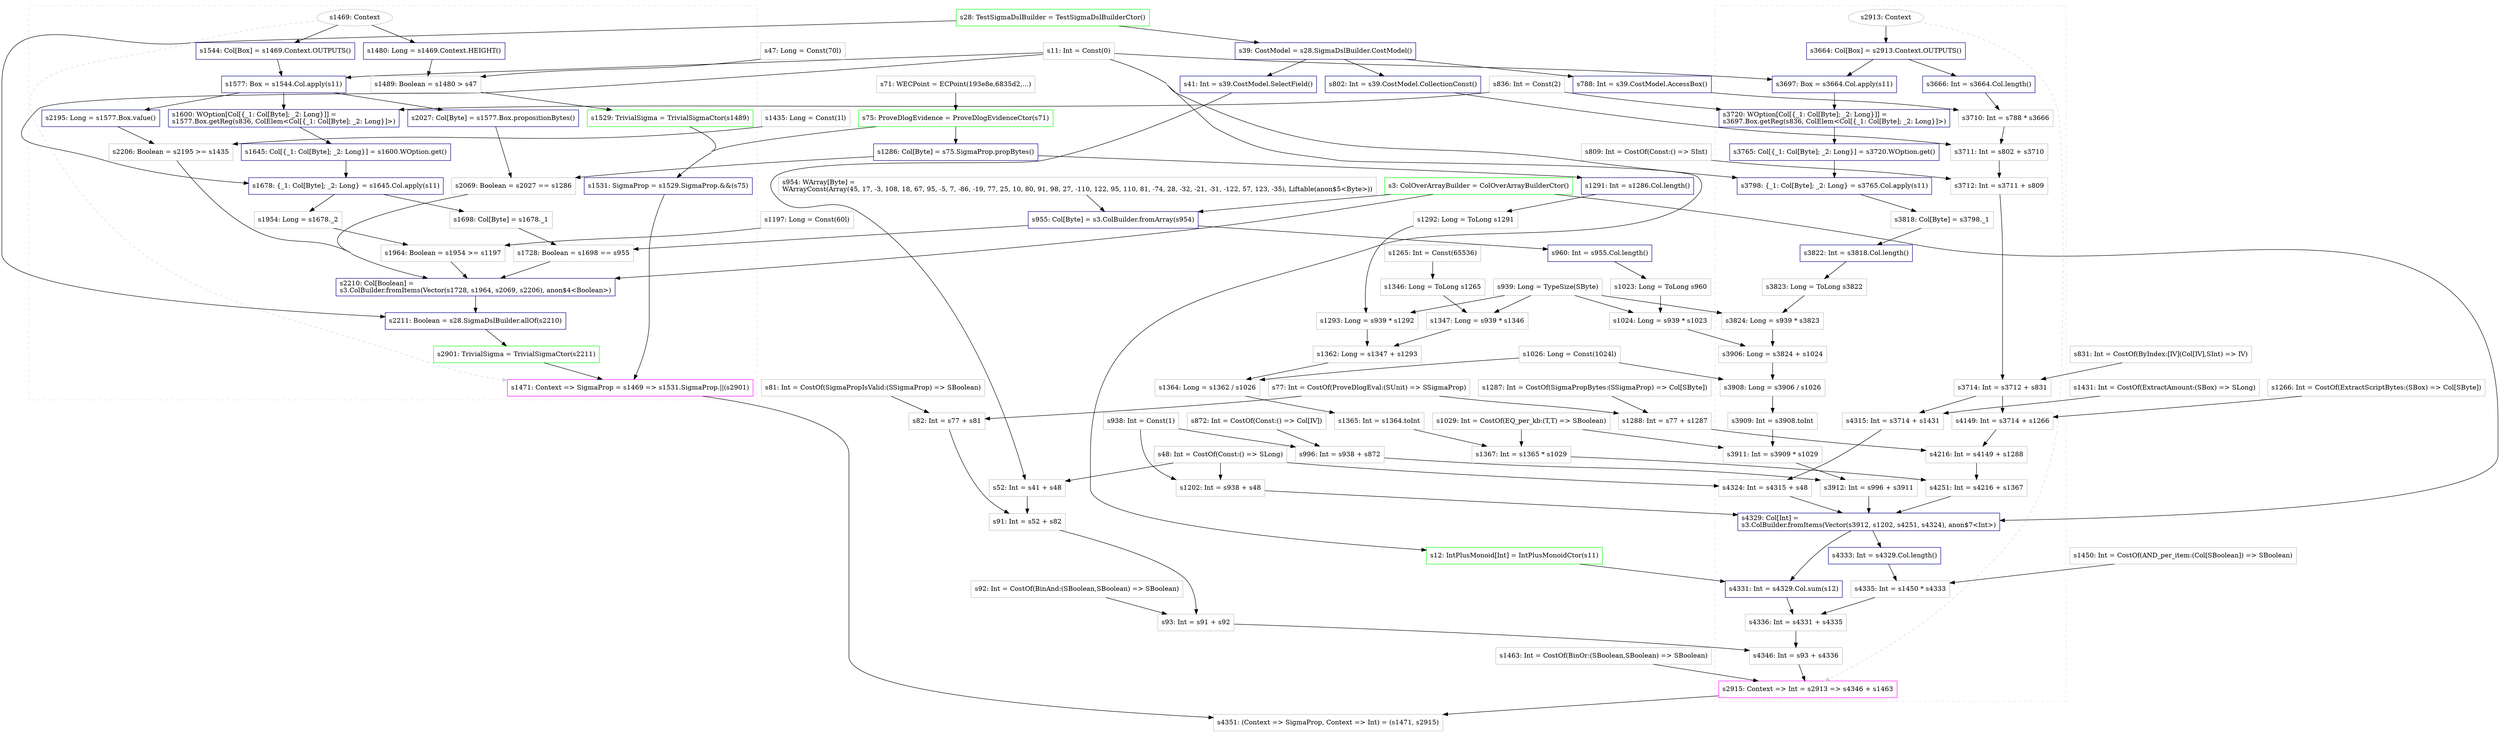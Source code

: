 digraph "tokenBuyer_verify" {
concentrate=true
node [style=filled, fillcolor=orangered]

"s28" [
label="s28: TestSigmaDslBuilder = TestSigmaDslBuilderCtor()"
shape=box, color=green, tooltip="s28:TestSigmaDslBuilder", style=filled, fillcolor=white
]
"s71" [
label="s71: WECPoint = ECPoint(193e8e,6835d2,...)"
shape=box, color=gray, tooltip="s71:WECPoint", style=filled, fillcolor=white
]
"s75" [
label="s75: ProveDlogEvidence = ProveDlogEvidenceCtor(s71)"
shape=box, color=green, tooltip="s75:ProveDlogEvidence", style=filled, fillcolor=white
]
"s1286" [
label="s1286: Col[Byte] = s75.SigmaProp.propBytes()"
shape=box, color=darkblue, tooltip="s1286:Col[Byte]", style=filled, fillcolor=white
]
"s1435" [
label="s1435: Long = Const(1l)"
shape=box, color=gray, tooltip="s1435:Long", style=filled, fillcolor=white
]
"s3" [
label="s3: ColOverArrayBuilder = ColOverArrayBuilderCtor()"
shape=box, color=green, tooltip="s3:ColOverArrayBuilder", style=filled, fillcolor=white
]
"s836" [
label="s836: Int = Const(2)"
shape=box, color=gray, tooltip="s836:Int", style=filled, fillcolor=white
]
"s11" [
label="s11: Int = Const(0)"
shape=box, color=gray, tooltip="s11:Int", style=filled, fillcolor=white
]
"s1197" [
label="s1197: Long = Const(60l)"
shape=box, color=gray, tooltip="s1197:Long", style=filled, fillcolor=white
]
"s954" [
label="s954: WArray[Byte] =\lWArrayConst(Array(45, 17, -3, 108, 18, 67, 95, -5, 7, -86, -19, 77, 25, 10, 80, 91, 98, 27, -110, 122, 95, 110, 81, -74, 28, -32, -21, -31, -122, 57, 123, -35), Liftable(anon$5<Byte>))\l"
shape=box, color=gray, tooltip="s954:WArray[Byte]", style=filled, fillcolor=white
]
"s955" [
label="s955: Col[Byte] = s3.ColBuilder.fromArray(s954)"
shape=box, color=darkblue, tooltip="s955:Col[Byte]", style=filled, fillcolor=white
]
"s47" [
label="s47: Long = Const(70l)"
shape=box, color=gray, tooltip="s47:Long", style=filled, fillcolor=white
]
subgraph cluster_s1471 {
style=dashed; color="#FFCCFF"
"s1469" [
label="s1469: Context"
shape=oval, color=gray, tooltip="s1469:Context", style=filled, fillcolor=white
]
"s1471" [
label="s1471: Context => SigmaProp = s1469 => s1531.SigmaProp.||(s2901)"
shape=box, color=magenta, tooltip="s1471:Context => SigmaProp", style=filled, fillcolor=white
]
{rank=source; s1469}
"s1480" [
label="s1480: Long = s1469.Context.HEIGHT()"
shape=box, color=darkblue, tooltip="s1480:Long", style=filled, fillcolor=white
]
"s1489" [
label="s1489: Boolean = s1480 > s47"
shape=box, color=gray, tooltip="s1489:Boolean", style=filled, fillcolor=white
]
"s1529" [
label="s1529: TrivialSigma = TrivialSigmaCtor(s1489)"
shape=box, color=green, tooltip="s1529:TrivialSigma", style=filled, fillcolor=white
]
"s1531" [
label="s1531: SigmaProp = s1529.SigmaProp.&&(s75)"
shape=box, color=darkblue, tooltip="s1531:SigmaProp", style=filled, fillcolor=white
]
"s1544" [
label="s1544: Col[Box] = s1469.Context.OUTPUTS()"
shape=box, color=darkblue, tooltip="s1544:Col[Box]", style=filled, fillcolor=white
]
"s1577" [
label="s1577: Box = s1544.Col.apply(s11)"
shape=box, color=darkblue, tooltip="s1577:Box", style=filled, fillcolor=white
]
"s1600" [
label="s1600: WOption[Col[{_1: Col[Byte]; _2: Long}]] =\ls1577.Box.getReg(s836, ColElem<Col[{_1: Col[Byte]; _2: Long}]>)\l"
shape=box, color=darkblue, tooltip="s1600:WOption[Col[{_1: Col[Byte]; _2: Long}]]", style=filled, fillcolor=white
]
"s1645" [
label="s1645: Col[{_1: Col[Byte]; _2: Long}] = s1600.WOption.get()"
shape=box, color=darkblue, tooltip="s1645:Col[{_1: Col[Byte]; _2: Long}]", style=filled, fillcolor=white
]
"s1678" [
label="s1678: {_1: Col[Byte]; _2: Long} = s1645.Col.apply(s11)"
shape=box, color=darkblue, tooltip="s1678:{_1: Col[Byte]; _2: Long}", style=filled, fillcolor=white
]
"s1698" [
label="s1698: Col[Byte] = s1678._1"
shape=box, color=gray, tooltip="s1698:Col[Byte]", style=filled, fillcolor=white
]
"s1728" [
label="s1728: Boolean = s1698 == s955"
shape=box, color=gray, tooltip="s1728:Boolean", style=filled, fillcolor=white
]
"s1954" [
label="s1954: Long = s1678._2"
shape=box, color=gray, tooltip="s1954:Long", style=filled, fillcolor=white
]
"s1964" [
label="s1964: Boolean = s1954 >= s1197"
shape=box, color=gray, tooltip="s1964:Boolean", style=filled, fillcolor=white
]
"s2027" [
label="s2027: Col[Byte] = s1577.Box.propositionBytes()"
shape=box, color=darkblue, tooltip="s2027:Col[Byte]", style=filled, fillcolor=white
]
"s2069" [
label="s2069: Boolean = s2027 == s1286"
shape=box, color=gray, tooltip="s2069:Boolean", style=filled, fillcolor=white
]
"s2195" [
label="s2195: Long = s1577.Box.value()"
shape=box, color=darkblue, tooltip="s2195:Long", style=filled, fillcolor=white
]
"s2206" [
label="s2206: Boolean = s2195 >= s1435"
shape=box, color=gray, tooltip="s2206:Boolean", style=filled, fillcolor=white
]
"s2210" [
label="s2210: Col[Boolean] =\ls3.ColBuilder.fromItems(Vector(s1728, s1964, s2069, s2206), anon$4<Boolean>)\l"
shape=box, color=darkblue, tooltip="s2210:Col[Boolean]", style=filled, fillcolor=white
]
"s2211" [
label="s2211: Boolean = s28.SigmaDslBuilder.allOf(s2210)"
shape=box, color=darkblue, tooltip="s2211:Boolean", style=filled, fillcolor=white
]
"s2901" [
label="s2901: TrivialSigma = TrivialSigmaCtor(s2211)"
shape=box, color=green, tooltip="s2901:TrivialSigma", style=filled, fillcolor=white
]
{rank=sink; s1471}
}
"s809" [
label="s809: Int = CostOf(Const:() => SInt)"
shape=box, color=gray, tooltip="s809:Int", style=filled, fillcolor=white
]
"s939" [
label="s939: Long = TypeSize(SByte)"
shape=box, color=gray, tooltip="s939:Long", style=filled, fillcolor=white
]
"s960" [
label="s960: Int = s955.Col.length()"
shape=box, color=darkblue, tooltip="s960:Int", style=filled, fillcolor=white
]
"s1023" [
label="s1023: Long = ToLong s960"
shape=box, color=gray, tooltip="s1023:Long", style=filled, fillcolor=white
]
"s1024" [
label="s1024: Long = s939 * s1023"
shape=box, color=gray, tooltip="s1024:Long", style=filled, fillcolor=white
]
"s39" [
label="s39: CostModel = s28.SigmaDslBuilder.CostModel()"
shape=box, color=darkblue, tooltip="s39:CostModel", style=filled, fillcolor=white
]
"s802" [
label="s802: Int = s39.CostModel.CollectionConst()"
shape=box, color=darkblue, tooltip="s802:Int", style=filled, fillcolor=white
]
"s41" [
label="s41: Int = s39.CostModel.SelectField()"
shape=box, color=darkblue, tooltip="s41:Int", style=filled, fillcolor=white
]
"s48" [
label="s48: Int = CostOf(Const:() => SLong)"
shape=box, color=gray, tooltip="s48:Int", style=filled, fillcolor=white
]
"s52" [
label="s52: Int = s41 + s48"
shape=box, color=gray, tooltip="s52:Int", style=filled, fillcolor=white
]
"s77" [
label="s77: Int = CostOf(ProveDlogEval:(SUnit) => SSigmaProp)"
shape=box, color=gray, tooltip="s77:Int", style=filled, fillcolor=white
]
"s81" [
label="s81: Int = CostOf(SigmaPropIsValid:(SSigmaProp) => SBoolean)"
shape=box, color=gray, tooltip="s81:Int", style=filled, fillcolor=white
]
"s82" [
label="s82: Int = s77 + s81"
shape=box, color=gray, tooltip="s82:Int", style=filled, fillcolor=white
]
"s91" [
label="s91: Int = s52 + s82"
shape=box, color=gray, tooltip="s91:Int", style=filled, fillcolor=white
]
"s92" [
label="s92: Int = CostOf(BinAnd:(SBoolean,SBoolean) => SBoolean)"
shape=box, color=gray, tooltip="s92:Int", style=filled, fillcolor=white
]
"s93" [
label="s93: Int = s91 + s92"
shape=box, color=gray, tooltip="s93:Int", style=filled, fillcolor=white
]
"s1450" [
label="s1450: Int = CostOf(AND_per_item:(Col[SBoolean]) => SBoolean)"
shape=box, color=gray, tooltip="s1450:Int", style=filled, fillcolor=white
]
"s788" [
label="s788: Int = s39.CostModel.AccessBox()"
shape=box, color=darkblue, tooltip="s788:Int", style=filled, fillcolor=white
]
"s1266" [
label="s1266: Int = CostOf(ExtractScriptBytes:(SBox) => Col[SByte])"
shape=box, color=gray, tooltip="s1266:Int", style=filled, fillcolor=white
]
"s938" [
label="s938: Int = Const(1)"
shape=box, color=gray, tooltip="s938:Int", style=filled, fillcolor=white
]
"s1202" [
label="s1202: Int = s938 + s48"
shape=box, color=gray, tooltip="s1202:Int", style=filled, fillcolor=white
]
"s1026" [
label="s1026: Long = Const(1024l)"
shape=box, color=gray, tooltip="s1026:Long", style=filled, fillcolor=white
]
"s12" [
label="s12: IntPlusMonoid[Int] = IntPlusMonoidCtor(s11)"
shape=box, color=green, tooltip="s12:IntPlusMonoid[Int]", style=filled, fillcolor=white
]
"s831" [
label="s831: Int = CostOf(ByIndex:[IV](Col[IV],SInt) => IV)"
shape=box, color=gray, tooltip="s831:Int", style=filled, fillcolor=white
]
"s872" [
label="s872: Int = CostOf(Const:() => Col[IV])"
shape=box, color=gray, tooltip="s872:Int", style=filled, fillcolor=white
]
"s996" [
label="s996: Int = s938 + s872"
shape=box, color=gray, tooltip="s996:Int", style=filled, fillcolor=white
]
"s1029" [
label="s1029: Int = CostOf(EQ_per_kb:(T,T) => SBoolean)"
shape=box, color=gray, tooltip="s1029:Int", style=filled, fillcolor=white
]
"s1287" [
label="s1287: Int = CostOf(SigmaPropBytes:(SSigmaProp) => Col[SByte])"
shape=box, color=gray, tooltip="s1287:Int", style=filled, fillcolor=white
]
"s1288" [
label="s1288: Int = s77 + s1287"
shape=box, color=gray, tooltip="s1288:Int", style=filled, fillcolor=white
]
"s1431" [
label="s1431: Int = CostOf(ExtractAmount:(SBox) => SLong)"
shape=box, color=gray, tooltip="s1431:Int", style=filled, fillcolor=white
]
"s1265" [
label="s1265: Int = Const(65536)"
shape=box, color=gray, tooltip="s1265:Int", style=filled, fillcolor=white
]
"s1346" [
label="s1346: Long = ToLong s1265"
shape=box, color=gray, tooltip="s1346:Long", style=filled, fillcolor=white
]
"s1347" [
label="s1347: Long = s939 * s1346"
shape=box, color=gray, tooltip="s1347:Long", style=filled, fillcolor=white
]
"s1291" [
label="s1291: Int = s1286.Col.length()"
shape=box, color=darkblue, tooltip="s1291:Int", style=filled, fillcolor=white
]
"s1292" [
label="s1292: Long = ToLong s1291"
shape=box, color=gray, tooltip="s1292:Long", style=filled, fillcolor=white
]
"s1293" [
label="s1293: Long = s939 * s1292"
shape=box, color=gray, tooltip="s1293:Long", style=filled, fillcolor=white
]
"s1362" [
label="s1362: Long = s1347 + s1293"
shape=box, color=gray, tooltip="s1362:Long", style=filled, fillcolor=white
]
"s1364" [
label="s1364: Long = s1362 / s1026"
shape=box, color=gray, tooltip="s1364:Long", style=filled, fillcolor=white
]
"s1365" [
label="s1365: Int = s1364.toInt"
shape=box, color=gray, tooltip="s1365:Int", style=filled, fillcolor=white
]
"s1367" [
label="s1367: Int = s1365 * s1029"
shape=box, color=gray, tooltip="s1367:Int", style=filled, fillcolor=white
]
"s1463" [
label="s1463: Int = CostOf(BinOr:(SBoolean,SBoolean) => SBoolean)"
shape=box, color=gray, tooltip="s1463:Int", style=filled, fillcolor=white
]
subgraph cluster_s2915 {
style=dashed; color="#FFCCFF"
"s2913" [
label="s2913: Context"
shape=oval, color=gray, tooltip="s2913:Context", style=filled, fillcolor=white
]
"s2915" [
label="s2915: Context => Int = s2913 => s4346 + s1463"
shape=box, color=magenta, tooltip="s2915:Context => Int", style=filled, fillcolor=white
]
{rank=source; s2913}
"s3664" [
label="s3664: Col[Box] = s2913.Context.OUTPUTS()"
shape=box, color=darkblue, tooltip="s3664:Col[Box]", style=filled, fillcolor=white
]
"s3697" [
label="s3697: Box = s3664.Col.apply(s11)"
shape=box, color=darkblue, tooltip="s3697:Box", style=filled, fillcolor=white
]
"s3720" [
label="s3720: WOption[Col[{_1: Col[Byte]; _2: Long}]] =\ls3697.Box.getReg(s836, ColElem<Col[{_1: Col[Byte]; _2: Long}]>)\l"
shape=box, color=darkblue, tooltip="s3720:WOption[Col[{_1: Col[Byte]; _2: Long}]]", style=filled, fillcolor=white
]
"s3765" [
label="s3765: Col[{_1: Col[Byte]; _2: Long}] = s3720.WOption.get()"
shape=box, color=darkblue, tooltip="s3765:Col[{_1: Col[Byte]; _2: Long}]", style=filled, fillcolor=white
]
"s3798" [
label="s3798: {_1: Col[Byte]; _2: Long} = s3765.Col.apply(s11)"
shape=box, color=darkblue, tooltip="s3798:{_1: Col[Byte]; _2: Long}", style=filled, fillcolor=white
]
"s3818" [
label="s3818: Col[Byte] = s3798._1"
shape=box, color=gray, tooltip="s3818:Col[Byte]", style=filled, fillcolor=white
]
"s3822" [
label="s3822: Int = s3818.Col.length()"
shape=box, color=darkblue, tooltip="s3822:Int", style=filled, fillcolor=white
]
"s3823" [
label="s3823: Long = ToLong s3822"
shape=box, color=gray, tooltip="s3823:Long", style=filled, fillcolor=white
]
"s3824" [
label="s3824: Long = s939 * s3823"
shape=box, color=gray, tooltip="s3824:Long", style=filled, fillcolor=white
]
"s3906" [
label="s3906: Long = s3824 + s1024"
shape=box, color=gray, tooltip="s3906:Long", style=filled, fillcolor=white
]
"s3908" [
label="s3908: Long = s3906 / s1026"
shape=box, color=gray, tooltip="s3908:Long", style=filled, fillcolor=white
]
"s3909" [
label="s3909: Int = s3908.toInt"
shape=box, color=gray, tooltip="s3909:Int", style=filled, fillcolor=white
]
"s3911" [
label="s3911: Int = s3909 * s1029"
shape=box, color=gray, tooltip="s3911:Int", style=filled, fillcolor=white
]
"s3912" [
label="s3912: Int = s996 + s3911"
shape=box, color=gray, tooltip="s3912:Int", style=filled, fillcolor=white
]
"s3666" [
label="s3666: Int = s3664.Col.length()"
shape=box, color=darkblue, tooltip="s3666:Int", style=filled, fillcolor=white
]
"s3710" [
label="s3710: Int = s788 * s3666"
shape=box, color=gray, tooltip="s3710:Int", style=filled, fillcolor=white
]
"s3711" [
label="s3711: Int = s802 + s3710"
shape=box, color=gray, tooltip="s3711:Int", style=filled, fillcolor=white
]
"s3712" [
label="s3712: Int = s3711 + s809"
shape=box, color=gray, tooltip="s3712:Int", style=filled, fillcolor=white
]
"s3714" [
label="s3714: Int = s3712 + s831"
shape=box, color=gray, tooltip="s3714:Int", style=filled, fillcolor=white
]
"s4149" [
label="s4149: Int = s3714 + s1266"
shape=box, color=gray, tooltip="s4149:Int", style=filled, fillcolor=white
]
"s4216" [
label="s4216: Int = s4149 + s1288"
shape=box, color=gray, tooltip="s4216:Int", style=filled, fillcolor=white
]
"s4251" [
label="s4251: Int = s4216 + s1367"
shape=box, color=gray, tooltip="s4251:Int", style=filled, fillcolor=white
]
"s4315" [
label="s4315: Int = s3714 + s1431"
shape=box, color=gray, tooltip="s4315:Int", style=filled, fillcolor=white
]
"s4324" [
label="s4324: Int = s4315 + s48"
shape=box, color=gray, tooltip="s4324:Int", style=filled, fillcolor=white
]
"s4329" [
label="s4329: Col[Int] =\ls3.ColBuilder.fromItems(Vector(s3912, s1202, s4251, s4324), anon$7<Int>)\l"
shape=box, color=darkblue, tooltip="s4329:Col[Int]", style=filled, fillcolor=white
]
"s4331" [
label="s4331: Int = s4329.Col.sum(s12)"
shape=box, color=darkblue, tooltip="s4331:Int", style=filled, fillcolor=white
]
"s4333" [
label="s4333: Int = s4329.Col.length()"
shape=box, color=darkblue, tooltip="s4333:Int", style=filled, fillcolor=white
]
"s4335" [
label="s4335: Int = s1450 * s4333"
shape=box, color=gray, tooltip="s4335:Int", style=filled, fillcolor=white
]
"s4336" [
label="s4336: Int = s4331 + s4335"
shape=box, color=gray, tooltip="s4336:Int", style=filled, fillcolor=white
]
"s4346" [
label="s4346: Int = s93 + s4336"
shape=box, color=gray, tooltip="s4346:Int", style=filled, fillcolor=white
]
{rank=sink; s2915}
}
"s4351" [
label="s4351: (Context => SigmaProp, Context => Int) = (s1471, s2915)"
shape=box, color=gray, tooltip="s4351:(Context => SigmaProp, Context => Int)", style=filled, fillcolor=white
]
"s939" -> "s1024" [style=solid]
"s1023" -> "s1024" [style=solid]
"s3765" -> "s3798" [style=solid]
"s11" -> "s3798" [style=solid]
"s3664" -> "s3666" [style=solid]
"s3" -> "s2210" [style=solid]
"s1728" -> "s2210" [style=solid]
"s1964" -> "s2210" [style=solid]
"s2069" -> "s2210" [style=solid]
"s2206" -> "s2210" [style=solid]
"s996" -> "s3912" [style=solid]
"s3911" -> "s3912" [style=solid]
"s1469" -> "s1544" [style=solid]
"s1698" -> "s1728" [style=solid]
"s955" -> "s1728" [style=solid]
"s1577" -> "s2195" [style=solid]
"s2211" -> "s2901" [style=solid]
"s1678" -> "s1954" [style=solid]
"s1600" -> "s1645" [style=solid]
"s1489" -> "s1529" [style=solid]
"s41" -> "s52" [style=solid]
"s48" -> "s52" [style=solid]
"s39" -> "s802" [style=solid]
"s1544" -> "s1577" [style=solid]
"s11" -> "s1577" [style=solid]
"s91" -> "s93" [style=solid]
"s92" -> "s93" [style=solid]
"s939" -> "s1347" [style=solid]
"s1346" -> "s1347" [style=solid]
"s1347" -> "s1362" [style=solid]
"s1293" -> "s1362" [style=solid]
"s1480" -> "s1489" [style=solid]
"s47" -> "s1489" [style=solid]
"s3" -> "s4329" [style=solid]
"s3912" -> "s4329" [style=solid]
"s1202" -> "s4329" [style=solid]
"s4251" -> "s4329" [style=solid]
"s4324" -> "s4329" [style=solid]
"s1577" -> "s2027" [style=solid]
"s3711" -> "s3712" [style=solid]
"s809" -> "s3712" [style=solid]
"s1577" -> "s1600" [style=solid]
"s836" -> "s1600" [style=solid]
"s3824" -> "s3906" [style=solid]
"s1024" -> "s3906" [style=solid]
"s4149" -> "s4216" [style=solid]
"s1288" -> "s4216" [style=solid]
"s3697" -> "s3720" [style=solid]
"s836" -> "s3720" [style=solid]
"s802" -> "s3711" [style=solid]
"s3710" -> "s3711" [style=solid]
"s39" -> "s788" [style=solid]
"s2913" -> "s3664" [style=solid]
"s1364" -> "s1365" [style=solid]
"s28" -> "s2211" [style=solid]
"s2210" -> "s2211" [style=solid]
"s1286" -> "s1291" [style=solid]
"s3908" -> "s3909" [style=solid]
"s4329" -> "s4333" [style=solid]
"s1954" -> "s1964" [style=solid]
"s1197" -> "s1964" [style=solid]
"s1291" -> "s1292" [style=solid]
"s3712" -> "s3714" [style=solid]
"s831" -> "s3714" [style=solid]
"s3714" -> "s4315" [style=solid]
"s1431" -> "s4315" [style=solid]
"s39" -> "s41" [style=solid]
"s939" -> "s3824" [style=solid]
"s3823" -> "s3824" [style=solid]
"s938" -> "s1202" [style=solid]
"s48" -> "s1202" [style=solid]
"s75" -> "s1286" [style=solid]
"s2913" -> "s2915" [style=dashed, color=lightgray, weight=0]
"s4346" -> "s2915" [style=solid]
"s1463" -> "s2915" [style=solid]
"s1678" -> "s1698" [style=solid]
"s4216" -> "s4251" [style=solid]
"s1367" -> "s4251" [style=solid]
"s11" -> "s12" [style=solid]
"s3714" -> "s4149" [style=solid]
"s1266" -> "s4149" [style=solid]
"s938" -> "s996" [style=solid]
"s872" -> "s996" [style=solid]
"s788" -> "s3710" [style=solid]
"s3666" -> "s3710" [style=solid]
"s28" -> "s39" [style=solid]
"s1469" -> "s1471" [style=dashed, color=lightgray, weight=0]
"s1531" -> "s1471" [style=solid]
"s2901" -> "s1471" [style=solid]
"s52" -> "s91" [style=solid]
"s82" -> "s91" [style=solid]
"s939" -> "s1293" [style=solid]
"s1292" -> "s1293" [style=solid]
"s1362" -> "s1364" [style=solid]
"s1026" -> "s1364" [style=solid]
"s3906" -> "s3908" [style=solid]
"s1026" -> "s3908" [style=solid]
"s2027" -> "s2069" [style=solid]
"s1286" -> "s2069" [style=solid]
"s4329" -> "s4331" [style=solid]
"s12" -> "s4331" [style=solid]
"s4331" -> "s4336" [style=solid]
"s4335" -> "s4336" [style=solid]
"s1529" -> "s1531" [style=solid]
"s75" -> "s1531" [style=solid]
"s4315" -> "s4324" [style=solid]
"s48" -> "s4324" [style=solid]
"s93" -> "s4346" [style=solid]
"s4336" -> "s4346" [style=solid]
"s3798" -> "s3818" [style=solid]
"s3822" -> "s3823" [style=solid]
"s1471" -> "s4351" [style=solid]
"s2915" -> "s4351" [style=solid]
"s3664" -> "s3697" [style=solid]
"s11" -> "s3697" [style=solid]
"s960" -> "s1023" [style=solid]
"s3909" -> "s3911" [style=solid]
"s1029" -> "s3911" [style=solid]
"s71" -> "s75" [style=solid]
"s77" -> "s82" [style=solid]
"s81" -> "s82" [style=solid]
"s1645" -> "s1678" [style=solid]
"s11" -> "s1678" [style=solid]
"s1469" -> "s1480" [style=solid]
"s3818" -> "s3822" [style=solid]
"s77" -> "s1288" [style=solid]
"s1287" -> "s1288" [style=solid]
"s3720" -> "s3765" [style=solid]
"s955" -> "s960" [style=solid]
"s3" -> "s955" [style=solid]
"s954" -> "s955" [style=solid]
"s1265" -> "s1346" [style=solid]
"s1450" -> "s4335" [style=solid]
"s4333" -> "s4335" [style=solid]
"s1365" -> "s1367" [style=solid]
"s1029" -> "s1367" [style=solid]
"s2195" -> "s2206" [style=solid]
"s1435" -> "s2206" [style=solid]
}
